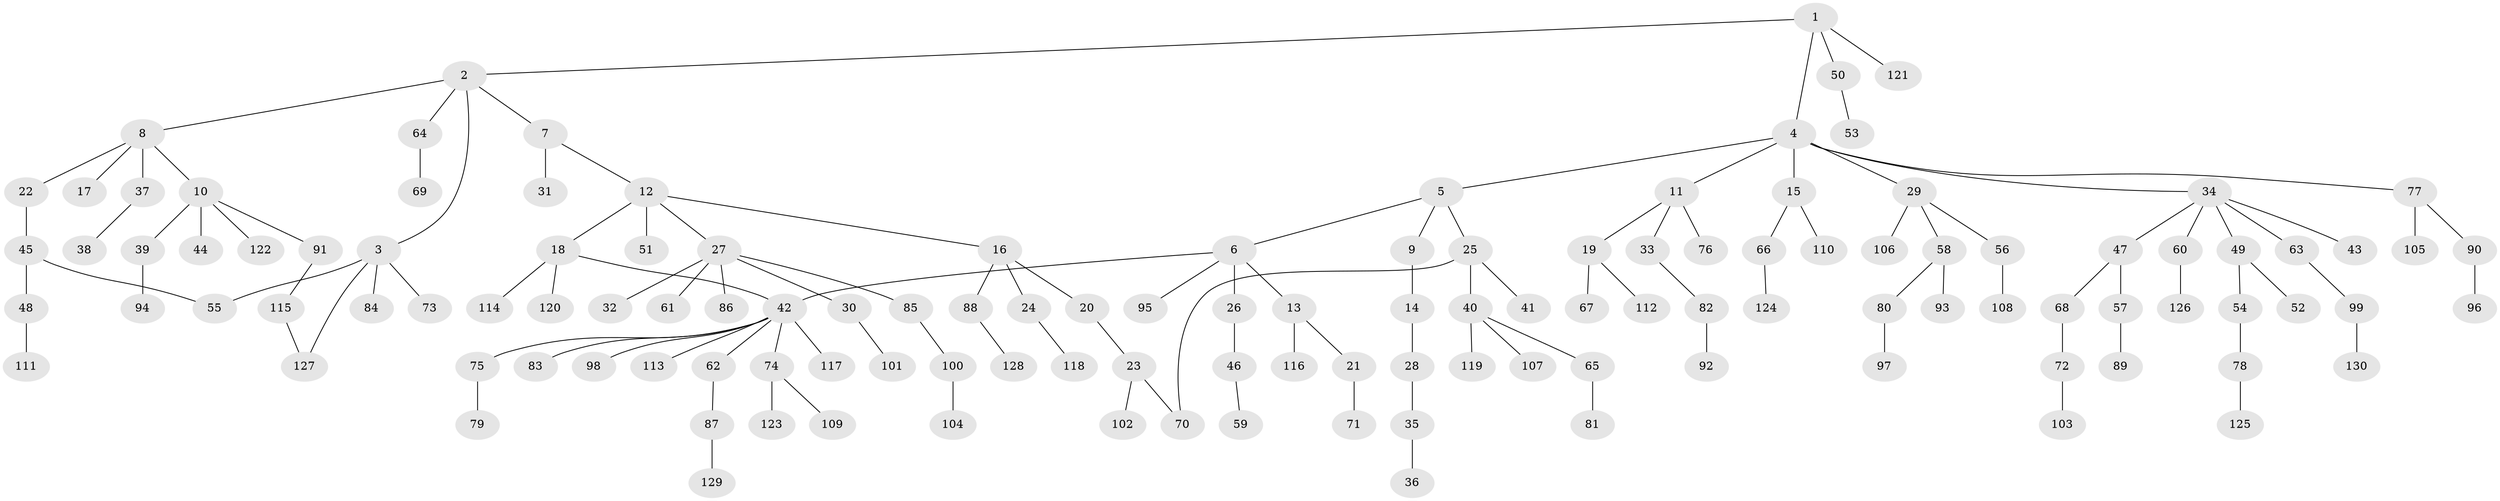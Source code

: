 // coarse degree distribution, {2: 0.37735849056603776, 6: 0.018867924528301886, 8: 0.018867924528301886, 5: 0.018867924528301886, 4: 0.05660377358490566, 3: 0.1320754716981132, 1: 0.37735849056603776}
// Generated by graph-tools (version 1.1) at 2025/48/03/04/25 22:48:42]
// undirected, 130 vertices, 133 edges
graph export_dot {
  node [color=gray90,style=filled];
  1;
  2;
  3;
  4;
  5;
  6;
  7;
  8;
  9;
  10;
  11;
  12;
  13;
  14;
  15;
  16;
  17;
  18;
  19;
  20;
  21;
  22;
  23;
  24;
  25;
  26;
  27;
  28;
  29;
  30;
  31;
  32;
  33;
  34;
  35;
  36;
  37;
  38;
  39;
  40;
  41;
  42;
  43;
  44;
  45;
  46;
  47;
  48;
  49;
  50;
  51;
  52;
  53;
  54;
  55;
  56;
  57;
  58;
  59;
  60;
  61;
  62;
  63;
  64;
  65;
  66;
  67;
  68;
  69;
  70;
  71;
  72;
  73;
  74;
  75;
  76;
  77;
  78;
  79;
  80;
  81;
  82;
  83;
  84;
  85;
  86;
  87;
  88;
  89;
  90;
  91;
  92;
  93;
  94;
  95;
  96;
  97;
  98;
  99;
  100;
  101;
  102;
  103;
  104;
  105;
  106;
  107;
  108;
  109;
  110;
  111;
  112;
  113;
  114;
  115;
  116;
  117;
  118;
  119;
  120;
  121;
  122;
  123;
  124;
  125;
  126;
  127;
  128;
  129;
  130;
  1 -- 2;
  1 -- 4;
  1 -- 50;
  1 -- 121;
  2 -- 3;
  2 -- 7;
  2 -- 8;
  2 -- 64;
  3 -- 55;
  3 -- 73;
  3 -- 84;
  3 -- 127;
  4 -- 5;
  4 -- 11;
  4 -- 15;
  4 -- 29;
  4 -- 34;
  4 -- 77;
  5 -- 6;
  5 -- 9;
  5 -- 25;
  6 -- 13;
  6 -- 26;
  6 -- 95;
  6 -- 42;
  7 -- 12;
  7 -- 31;
  8 -- 10;
  8 -- 17;
  8 -- 22;
  8 -- 37;
  9 -- 14;
  10 -- 39;
  10 -- 44;
  10 -- 91;
  10 -- 122;
  11 -- 19;
  11 -- 33;
  11 -- 76;
  12 -- 16;
  12 -- 18;
  12 -- 27;
  12 -- 51;
  13 -- 21;
  13 -- 116;
  14 -- 28;
  15 -- 66;
  15 -- 110;
  16 -- 20;
  16 -- 24;
  16 -- 88;
  18 -- 42;
  18 -- 114;
  18 -- 120;
  19 -- 67;
  19 -- 112;
  20 -- 23;
  21 -- 71;
  22 -- 45;
  23 -- 102;
  23 -- 70;
  24 -- 118;
  25 -- 40;
  25 -- 41;
  25 -- 70;
  26 -- 46;
  27 -- 30;
  27 -- 32;
  27 -- 61;
  27 -- 85;
  27 -- 86;
  28 -- 35;
  29 -- 56;
  29 -- 58;
  29 -- 106;
  30 -- 101;
  33 -- 82;
  34 -- 43;
  34 -- 47;
  34 -- 49;
  34 -- 60;
  34 -- 63;
  35 -- 36;
  37 -- 38;
  39 -- 94;
  40 -- 65;
  40 -- 107;
  40 -- 119;
  42 -- 62;
  42 -- 74;
  42 -- 75;
  42 -- 83;
  42 -- 98;
  42 -- 113;
  42 -- 117;
  45 -- 48;
  45 -- 55;
  46 -- 59;
  47 -- 57;
  47 -- 68;
  48 -- 111;
  49 -- 52;
  49 -- 54;
  50 -- 53;
  54 -- 78;
  56 -- 108;
  57 -- 89;
  58 -- 80;
  58 -- 93;
  60 -- 126;
  62 -- 87;
  63 -- 99;
  64 -- 69;
  65 -- 81;
  66 -- 124;
  68 -- 72;
  72 -- 103;
  74 -- 109;
  74 -- 123;
  75 -- 79;
  77 -- 90;
  77 -- 105;
  78 -- 125;
  80 -- 97;
  82 -- 92;
  85 -- 100;
  87 -- 129;
  88 -- 128;
  90 -- 96;
  91 -- 115;
  99 -- 130;
  100 -- 104;
  115 -- 127;
}
